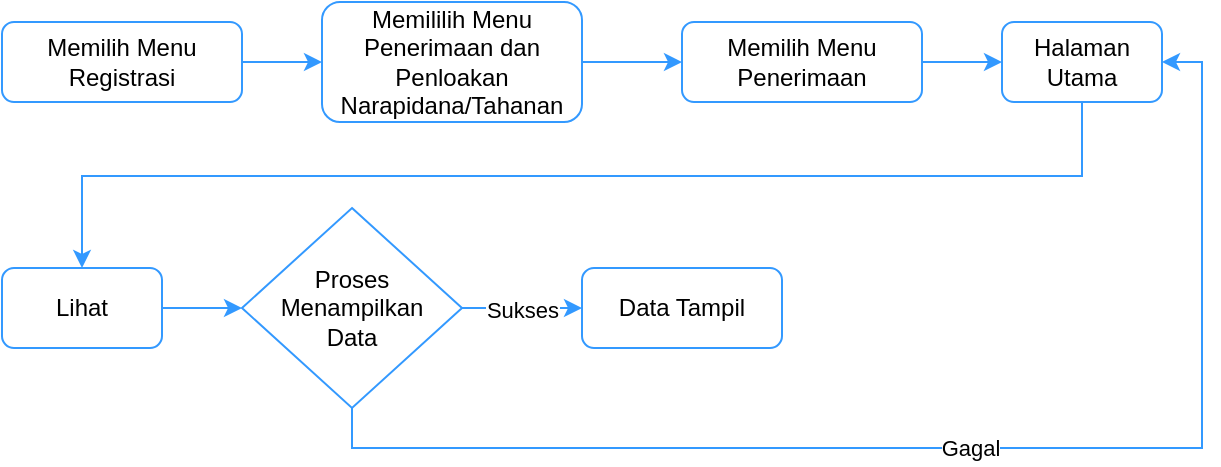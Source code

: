 <mxfile version="14.1.8" type="device"><diagram id="5CAl1tv7JB22Uz6yfsdb" name="Page-1"><mxGraphModel dx="852" dy="486" grid="1" gridSize="10" guides="1" tooltips="1" connect="1" arrows="1" fold="1" page="1" pageScale="1" pageWidth="827" pageHeight="1169" math="0" shadow="0"><root><mxCell id="0"/><mxCell id="1" parent="0"/><mxCell id="-8wNZlMvvbeQ0cpVrq3o-1" style="edgeStyle=orthogonalEdgeStyle;rounded=0;orthogonalLoop=1;jettySize=auto;html=1;exitX=1;exitY=0.5;exitDx=0;exitDy=0;strokeColor=#3399FF;" edge="1" parent="1" source="-8wNZlMvvbeQ0cpVrq3o-2" target="-8wNZlMvvbeQ0cpVrq3o-5"><mxGeometry relative="1" as="geometry"/></mxCell><mxCell id="-8wNZlMvvbeQ0cpVrq3o-2" value="Lihat" style="rounded=1;whiteSpace=wrap;html=1;strokeColor=#3399FF;" vertex="1" parent="1"><mxGeometry y="900" width="80" height="40" as="geometry"/></mxCell><mxCell id="-8wNZlMvvbeQ0cpVrq3o-3" value="Sukses" style="edgeStyle=orthogonalEdgeStyle;rounded=0;orthogonalLoop=1;jettySize=auto;html=1;exitX=1;exitY=0.5;exitDx=0;exitDy=0;entryX=0;entryY=0.5;entryDx=0;entryDy=0;strokeColor=#3399FF;" edge="1" parent="1" source="-8wNZlMvvbeQ0cpVrq3o-5"><mxGeometry relative="1" as="geometry"><mxPoint x="290" y="920" as="targetPoint"/></mxGeometry></mxCell><mxCell id="-8wNZlMvvbeQ0cpVrq3o-4" value="Gagal" style="edgeStyle=orthogonalEdgeStyle;rounded=0;orthogonalLoop=1;jettySize=auto;html=1;exitX=0.5;exitY=1;exitDx=0;exitDy=0;entryX=1;entryY=0.5;entryDx=0;entryDy=0;strokeColor=#3399FF;" edge="1" parent="1" source="-8wNZlMvvbeQ0cpVrq3o-5" target="-8wNZlMvvbeQ0cpVrq3o-14"><mxGeometry relative="1" as="geometry"/></mxCell><mxCell id="-8wNZlMvvbeQ0cpVrq3o-5" value="Proses&lt;br&gt;Menampilkan&lt;br&gt;Data" style="rhombus;whiteSpace=wrap;html=1;strokeColor=#3399FF;" vertex="1" parent="1"><mxGeometry x="120" y="870" width="110" height="100" as="geometry"/></mxCell><mxCell id="-8wNZlMvvbeQ0cpVrq3o-6" value="Data Tampil" style="rounded=1;whiteSpace=wrap;html=1;strokeColor=#3399FF;" vertex="1" parent="1"><mxGeometry x="290" y="900" width="100" height="40" as="geometry"/></mxCell><mxCell id="-8wNZlMvvbeQ0cpVrq3o-7" style="edgeStyle=orthogonalEdgeStyle;rounded=0;orthogonalLoop=1;jettySize=auto;html=1;exitX=1;exitY=0.5;exitDx=0;exitDy=0;entryX=0;entryY=0.5;entryDx=0;entryDy=0;strokeColor=#3399FF;" edge="1" parent="1" source="-8wNZlMvvbeQ0cpVrq3o-8" target="-8wNZlMvvbeQ0cpVrq3o-10"><mxGeometry relative="1" as="geometry"/></mxCell><mxCell id="-8wNZlMvvbeQ0cpVrq3o-8" value="Memilih Menu Registrasi" style="rounded=1;whiteSpace=wrap;html=1;strokeColor=#3399FF;" vertex="1" parent="1"><mxGeometry y="777" width="120" height="40" as="geometry"/></mxCell><mxCell id="-8wNZlMvvbeQ0cpVrq3o-9" style="edgeStyle=orthogonalEdgeStyle;rounded=0;orthogonalLoop=1;jettySize=auto;html=1;exitX=1;exitY=0.5;exitDx=0;exitDy=0;strokeColor=#3399FF;" edge="1" parent="1" source="-8wNZlMvvbeQ0cpVrq3o-10" target="-8wNZlMvvbeQ0cpVrq3o-12"><mxGeometry relative="1" as="geometry"/></mxCell><mxCell id="-8wNZlMvvbeQ0cpVrq3o-10" value="Memililih Menu Penerimaan dan Penloakan Narapidana/Tahanan" style="rounded=1;whiteSpace=wrap;html=1;strokeColor=#3399FF;" vertex="1" parent="1"><mxGeometry x="160" y="767" width="130" height="60" as="geometry"/></mxCell><mxCell id="-8wNZlMvvbeQ0cpVrq3o-11" style="edgeStyle=orthogonalEdgeStyle;rounded=0;orthogonalLoop=1;jettySize=auto;html=1;exitX=1;exitY=0.5;exitDx=0;exitDy=0;strokeColor=#3399FF;" edge="1" parent="1" source="-8wNZlMvvbeQ0cpVrq3o-12" target="-8wNZlMvvbeQ0cpVrq3o-14"><mxGeometry relative="1" as="geometry"/></mxCell><mxCell id="-8wNZlMvvbeQ0cpVrq3o-12" value="Memilih Menu Penerimaan" style="rounded=1;whiteSpace=wrap;html=1;strokeColor=#3399FF;" vertex="1" parent="1"><mxGeometry x="340" y="777" width="120" height="40" as="geometry"/></mxCell><mxCell id="-8wNZlMvvbeQ0cpVrq3o-13" style="edgeStyle=orthogonalEdgeStyle;rounded=0;orthogonalLoop=1;jettySize=auto;html=1;exitX=0.5;exitY=1;exitDx=0;exitDy=0;entryX=0.5;entryY=0;entryDx=0;entryDy=0;strokeColor=#3399FF;" edge="1" parent="1" source="-8wNZlMvvbeQ0cpVrq3o-14" target="-8wNZlMvvbeQ0cpVrq3o-2"><mxGeometry relative="1" as="geometry"><Array as="points"><mxPoint x="540" y="854"/><mxPoint x="40" y="854"/></Array></mxGeometry></mxCell><mxCell id="-8wNZlMvvbeQ0cpVrq3o-14" value="Halaman Utama" style="rounded=1;whiteSpace=wrap;html=1;strokeColor=#3399FF;" vertex="1" parent="1"><mxGeometry x="500" y="777" width="80" height="40" as="geometry"/></mxCell></root></mxGraphModel></diagram></mxfile>